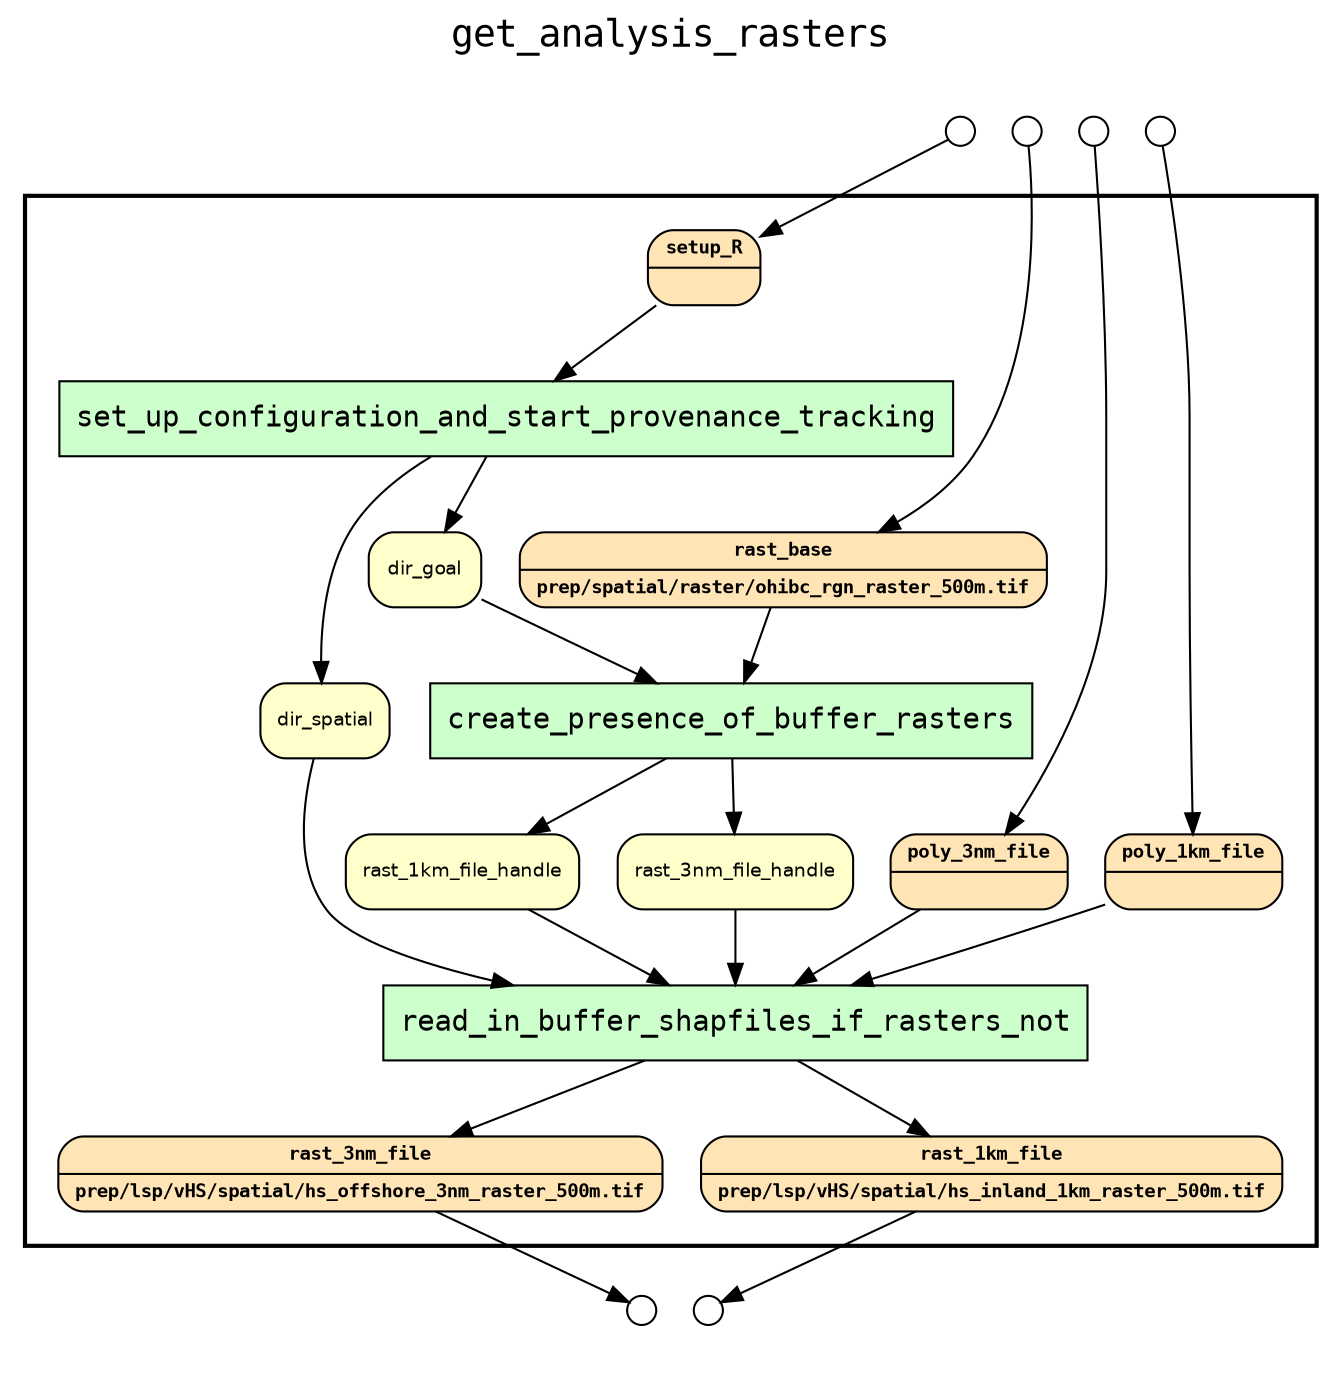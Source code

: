 
digraph yw_data_view {
rankdir=TB
fontname=Courier; fontsize=18; labelloc=t
label="get_analysis_rasters"
subgraph cluster_workflow { label=""; color=black; penwidth=2
subgraph cluster_workflow_inner { label=""; color=white
node[shape=box style="filled" fillcolor="#CCFFCC" peripheries=1 fontname=Courier]
set_up_configuration_and_start_provenance_tracking
create_presence_of_buffer_rasters
read_in_buffer_shapfiles_if_rasters_not
node[shape=box style="filled" fillcolor="#CCFFCC" peripheries=1 fontname=Courier]
node[shape=box style="rounded,filled" fillcolor="#FFE4B5" peripheries=1 fontname="Courier-Bold" fontsize=9]
setup_R[shape=record rankdir=LR label="{<f0> setup_R |<f1>}"]
rast_base[shape=record rankdir=LR label="{<f0> rast_base |<f1>prep/spatial/raster/ohibc_rgn_raster_500m.tif\l}"]
poly_3nm_file[shape=record rankdir=LR label="{<f0> poly_3nm_file |<f1>}"]
poly_1km_file[shape=record rankdir=LR label="{<f0> poly_1km_file |<f1>}"]
node[shape=box style="rounded,filled" fillcolor="#FFFFCC" peripheries=1 fontname=Helvetica]
dir_spatial
dir_goal
rast_3nm_file_handle
rast_1km_file_handle
node[shape=box style="rounded,filled" fillcolor="#FFE4B5" peripheries=1 fontname="Courier-Bold" fontsize=9]
rast_3nm_file[shape=record rankdir=LR label="{<f0> rast_3nm_file |<f1>prep/lsp/vHS/spatial/hs_offshore_3nm_raster_500m.tif\l}"]
rast_1km_file[shape=record rankdir=LR label="{<f0> rast_1km_file |<f1>prep/lsp/vHS/spatial/hs_inland_1km_raster_500m.tif\l}"]
node[shape=box style="rounded,filled" fillcolor="#FFFFFF" peripheries=1 fontname=Helvetica]
}}
subgraph cluster_inflows { label=""; color=white; penwidth=2
subgraph cluster_inflows_inner { label=""; color=white
node[shape=circle fillcolor="#FFFFFF" peripheries=1 width=0.2]
setup_R_inflow [label=""]
rast_base_inflow [label=""]
poly_3nm_file_inflow [label=""]
poly_1km_file_inflow [label=""]
}}
subgraph cluster_outflows { label=""; color=white; penwidth=2
subgraph cluster_outflows_inner { label=""; color=white
node[shape=circle fillcolor="#FFFFFF" peripheries=1 width=0.2]
rast_1km_file_outflow [label=""]
rast_3nm_file_outflow [label=""]
}}
setup_R -> set_up_configuration_and_start_provenance_tracking
dir_spatial -> read_in_buffer_shapfiles_if_rasters_not
dir_goal -> create_presence_of_buffer_rasters
rast_base -> create_presence_of_buffer_rasters
rast_3nm_file_handle -> read_in_buffer_shapfiles_if_rasters_not
rast_1km_file_handle -> read_in_buffer_shapfiles_if_rasters_not
poly_3nm_file -> read_in_buffer_shapfiles_if_rasters_not
poly_1km_file -> read_in_buffer_shapfiles_if_rasters_not
set_up_configuration_and_start_provenance_tracking -> dir_spatial
set_up_configuration_and_start_provenance_tracking -> dir_goal
create_presence_of_buffer_rasters -> rast_3nm_file_handle
create_presence_of_buffer_rasters -> rast_1km_file_handle
read_in_buffer_shapfiles_if_rasters_not -> rast_3nm_file
read_in_buffer_shapfiles_if_rasters_not -> rast_1km_file
setup_R_inflow -> setup_R
rast_base_inflow -> rast_base
poly_3nm_file_inflow -> poly_3nm_file
poly_1km_file_inflow -> poly_1km_file
rast_1km_file -> rast_1km_file_outflow
rast_3nm_file -> rast_3nm_file_outflow
}

